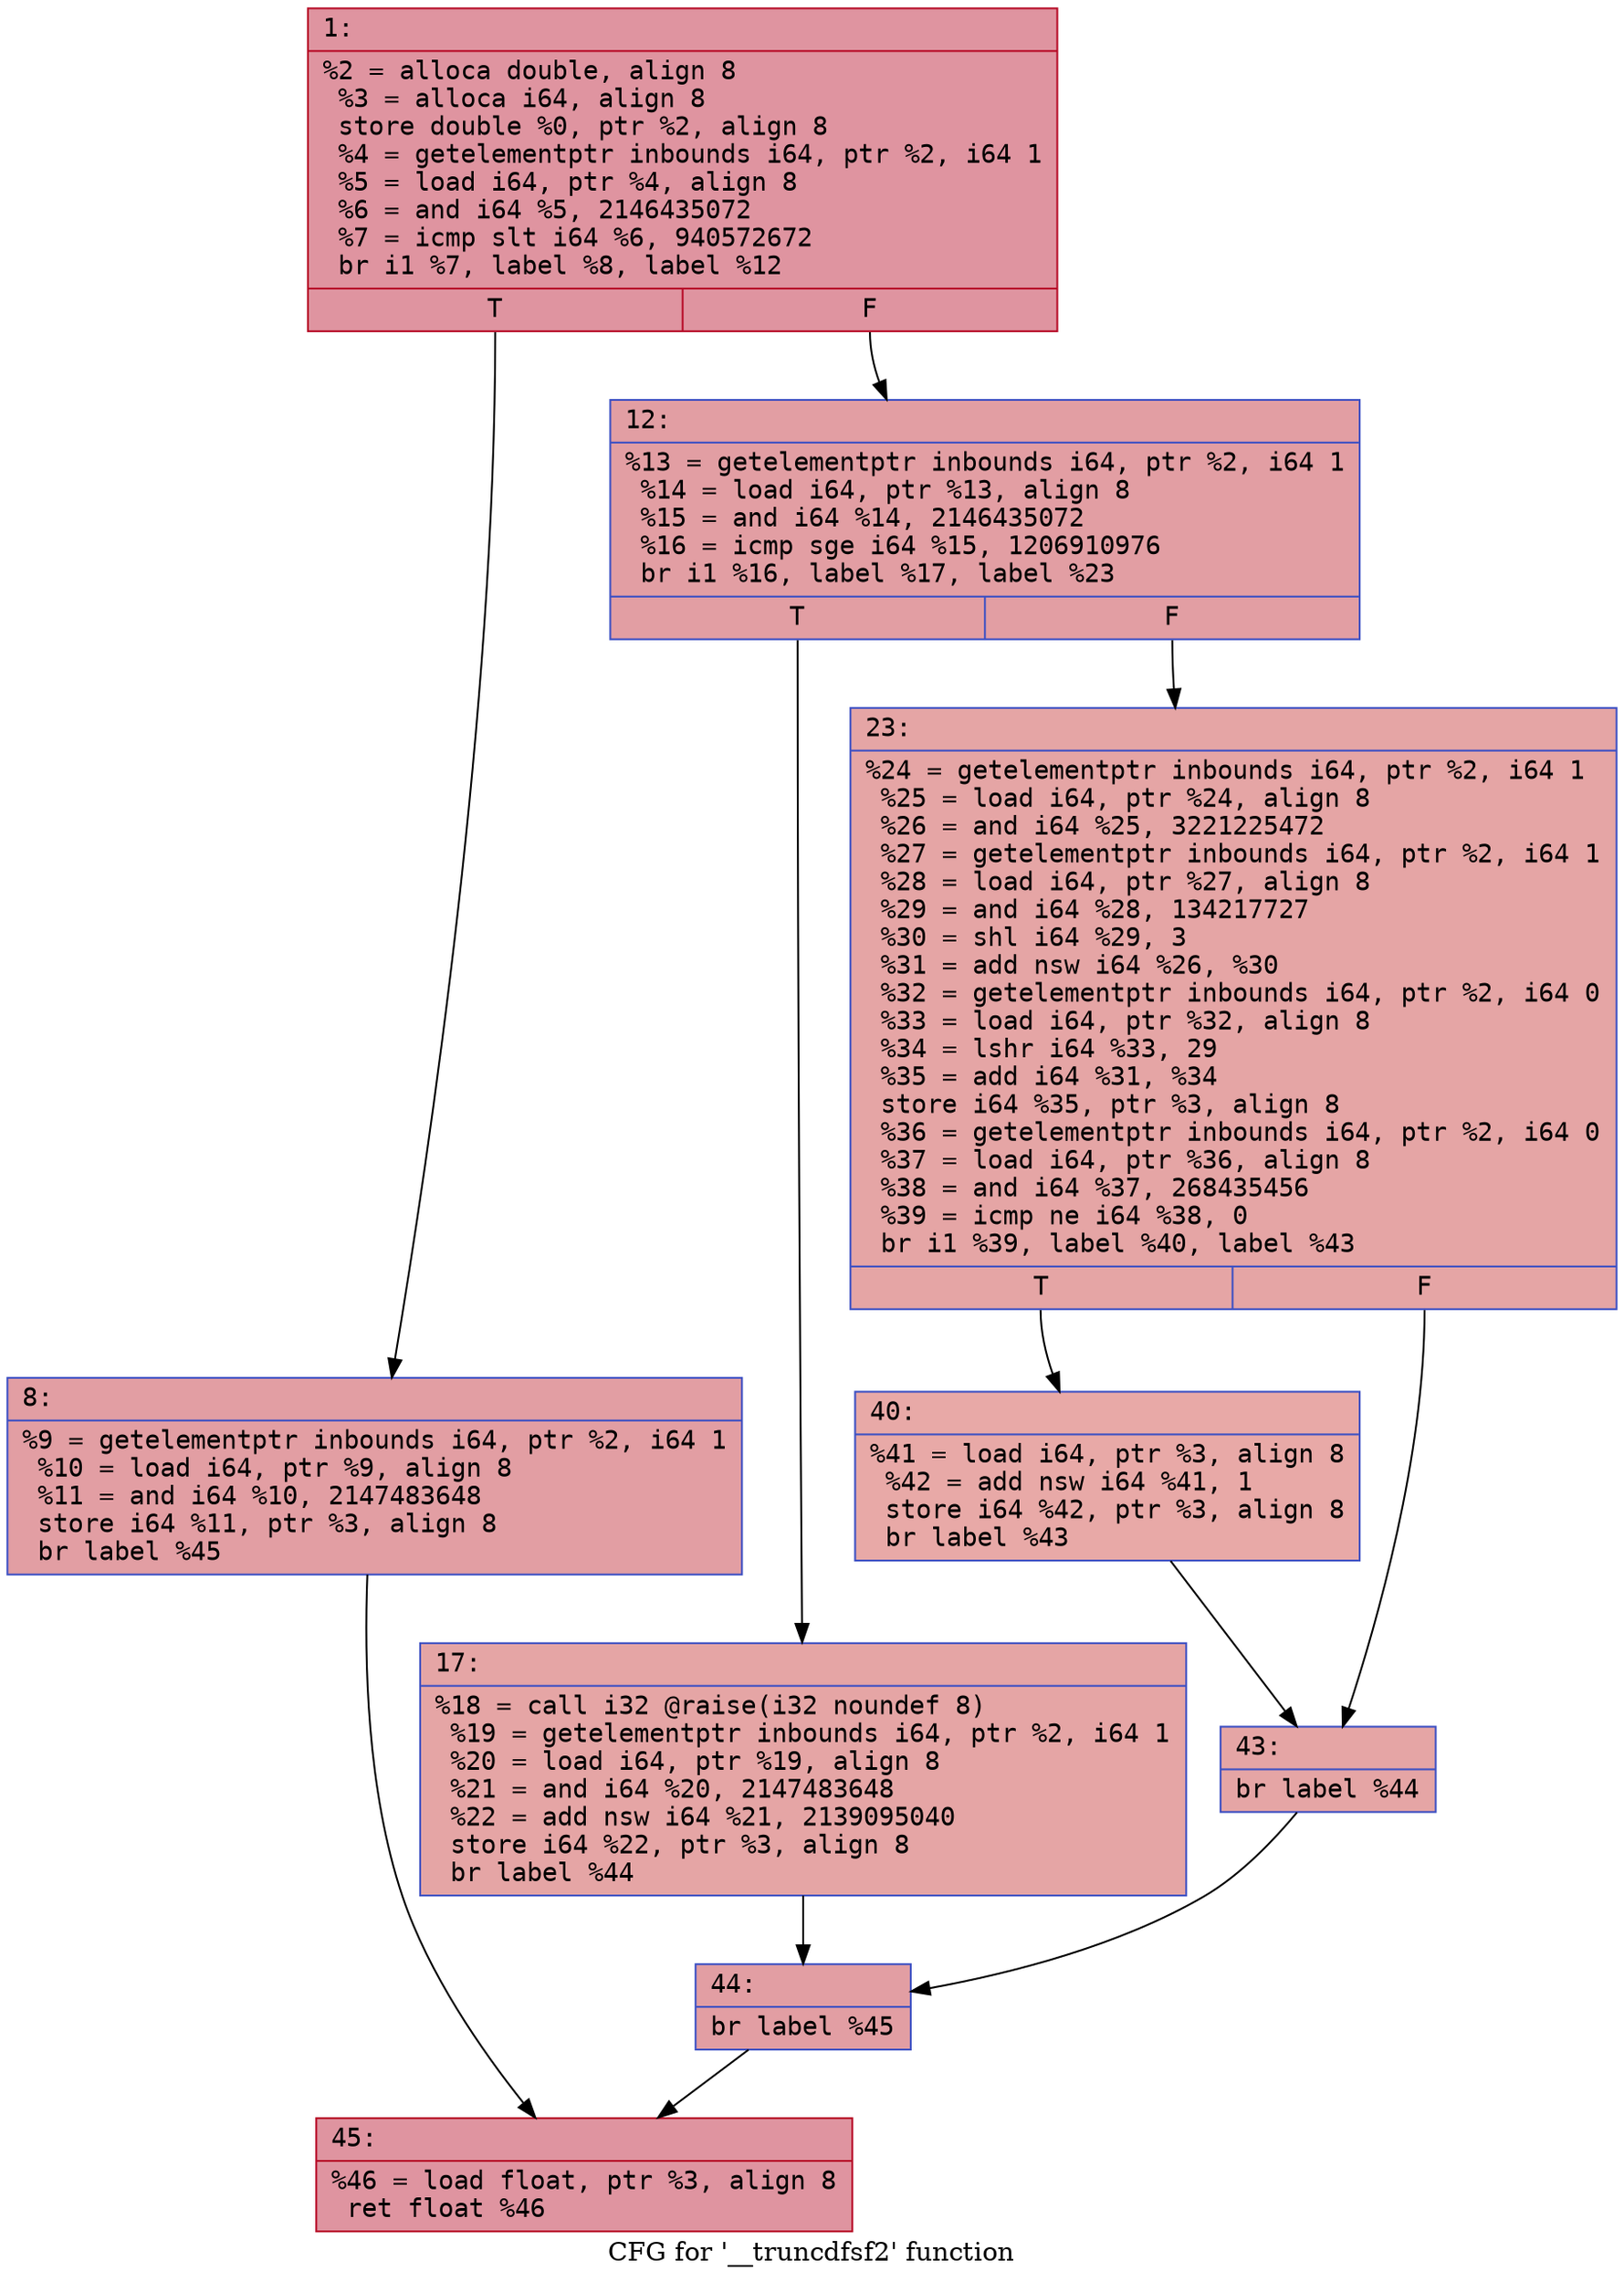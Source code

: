 digraph "CFG for '__truncdfsf2' function" {
	label="CFG for '__truncdfsf2' function";

	Node0x600000b22b70 [shape=record,color="#b70d28ff", style=filled, fillcolor="#b70d2870" fontname="Courier",label="{1:\l|  %2 = alloca double, align 8\l  %3 = alloca i64, align 8\l  store double %0, ptr %2, align 8\l  %4 = getelementptr inbounds i64, ptr %2, i64 1\l  %5 = load i64, ptr %4, align 8\l  %6 = and i64 %5, 2146435072\l  %7 = icmp slt i64 %6, 940572672\l  br i1 %7, label %8, label %12\l|{<s0>T|<s1>F}}"];
	Node0x600000b22b70:s0 -> Node0x600000b22bc0[tooltip="1 -> 8\nProbability 50.00%" ];
	Node0x600000b22b70:s1 -> Node0x600000b22c10[tooltip="1 -> 12\nProbability 50.00%" ];
	Node0x600000b22bc0 [shape=record,color="#3d50c3ff", style=filled, fillcolor="#be242e70" fontname="Courier",label="{8:\l|  %9 = getelementptr inbounds i64, ptr %2, i64 1\l  %10 = load i64, ptr %9, align 8\l  %11 = and i64 %10, 2147483648\l  store i64 %11, ptr %3, align 8\l  br label %45\l}"];
	Node0x600000b22bc0 -> Node0x600000b22df0[tooltip="8 -> 45\nProbability 100.00%" ];
	Node0x600000b22c10 [shape=record,color="#3d50c3ff", style=filled, fillcolor="#be242e70" fontname="Courier",label="{12:\l|  %13 = getelementptr inbounds i64, ptr %2, i64 1\l  %14 = load i64, ptr %13, align 8\l  %15 = and i64 %14, 2146435072\l  %16 = icmp sge i64 %15, 1206910976\l  br i1 %16, label %17, label %23\l|{<s0>T|<s1>F}}"];
	Node0x600000b22c10:s0 -> Node0x600000b22c60[tooltip="12 -> 17\nProbability 50.00%" ];
	Node0x600000b22c10:s1 -> Node0x600000b22cb0[tooltip="12 -> 23\nProbability 50.00%" ];
	Node0x600000b22c60 [shape=record,color="#3d50c3ff", style=filled, fillcolor="#c5333470" fontname="Courier",label="{17:\l|  %18 = call i32 @raise(i32 noundef 8)\l  %19 = getelementptr inbounds i64, ptr %2, i64 1\l  %20 = load i64, ptr %19, align 8\l  %21 = and i64 %20, 2147483648\l  %22 = add nsw i64 %21, 2139095040\l  store i64 %22, ptr %3, align 8\l  br label %44\l}"];
	Node0x600000b22c60 -> Node0x600000b22da0[tooltip="17 -> 44\nProbability 100.00%" ];
	Node0x600000b22cb0 [shape=record,color="#3d50c3ff", style=filled, fillcolor="#c5333470" fontname="Courier",label="{23:\l|  %24 = getelementptr inbounds i64, ptr %2, i64 1\l  %25 = load i64, ptr %24, align 8\l  %26 = and i64 %25, 3221225472\l  %27 = getelementptr inbounds i64, ptr %2, i64 1\l  %28 = load i64, ptr %27, align 8\l  %29 = and i64 %28, 134217727\l  %30 = shl i64 %29, 3\l  %31 = add nsw i64 %26, %30\l  %32 = getelementptr inbounds i64, ptr %2, i64 0\l  %33 = load i64, ptr %32, align 8\l  %34 = lshr i64 %33, 29\l  %35 = add i64 %31, %34\l  store i64 %35, ptr %3, align 8\l  %36 = getelementptr inbounds i64, ptr %2, i64 0\l  %37 = load i64, ptr %36, align 8\l  %38 = and i64 %37, 268435456\l  %39 = icmp ne i64 %38, 0\l  br i1 %39, label %40, label %43\l|{<s0>T|<s1>F}}"];
	Node0x600000b22cb0:s0 -> Node0x600000b22d00[tooltip="23 -> 40\nProbability 50.00%" ];
	Node0x600000b22cb0:s1 -> Node0x600000b22d50[tooltip="23 -> 43\nProbability 50.00%" ];
	Node0x600000b22d00 [shape=record,color="#3d50c3ff", style=filled, fillcolor="#ca3b3770" fontname="Courier",label="{40:\l|  %41 = load i64, ptr %3, align 8\l  %42 = add nsw i64 %41, 1\l  store i64 %42, ptr %3, align 8\l  br label %43\l}"];
	Node0x600000b22d00 -> Node0x600000b22d50[tooltip="40 -> 43\nProbability 100.00%" ];
	Node0x600000b22d50 [shape=record,color="#3d50c3ff", style=filled, fillcolor="#c5333470" fontname="Courier",label="{43:\l|  br label %44\l}"];
	Node0x600000b22d50 -> Node0x600000b22da0[tooltip="43 -> 44\nProbability 100.00%" ];
	Node0x600000b22da0 [shape=record,color="#3d50c3ff", style=filled, fillcolor="#be242e70" fontname="Courier",label="{44:\l|  br label %45\l}"];
	Node0x600000b22da0 -> Node0x600000b22df0[tooltip="44 -> 45\nProbability 100.00%" ];
	Node0x600000b22df0 [shape=record,color="#b70d28ff", style=filled, fillcolor="#b70d2870" fontname="Courier",label="{45:\l|  %46 = load float, ptr %3, align 8\l  ret float %46\l}"];
}
